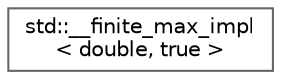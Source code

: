digraph "Graphical Class Hierarchy"
{
 // LATEX_PDF_SIZE
  bgcolor="transparent";
  edge [fontname=Helvetica,fontsize=10,labelfontname=Helvetica,labelfontsize=10];
  node [fontname=Helvetica,fontsize=10,shape=box,height=0.2,width=0.4];
  rankdir="LR";
  Node0 [id="Node000000",label="std::__finite_max_impl\l\< double, true \>",height=0.2,width=0.4,color="grey40", fillcolor="white", style="filled",URL="$structstd_1_1____finite__max__impl_3_01double_00_01true_01_4.html",tooltip=" "];
}

